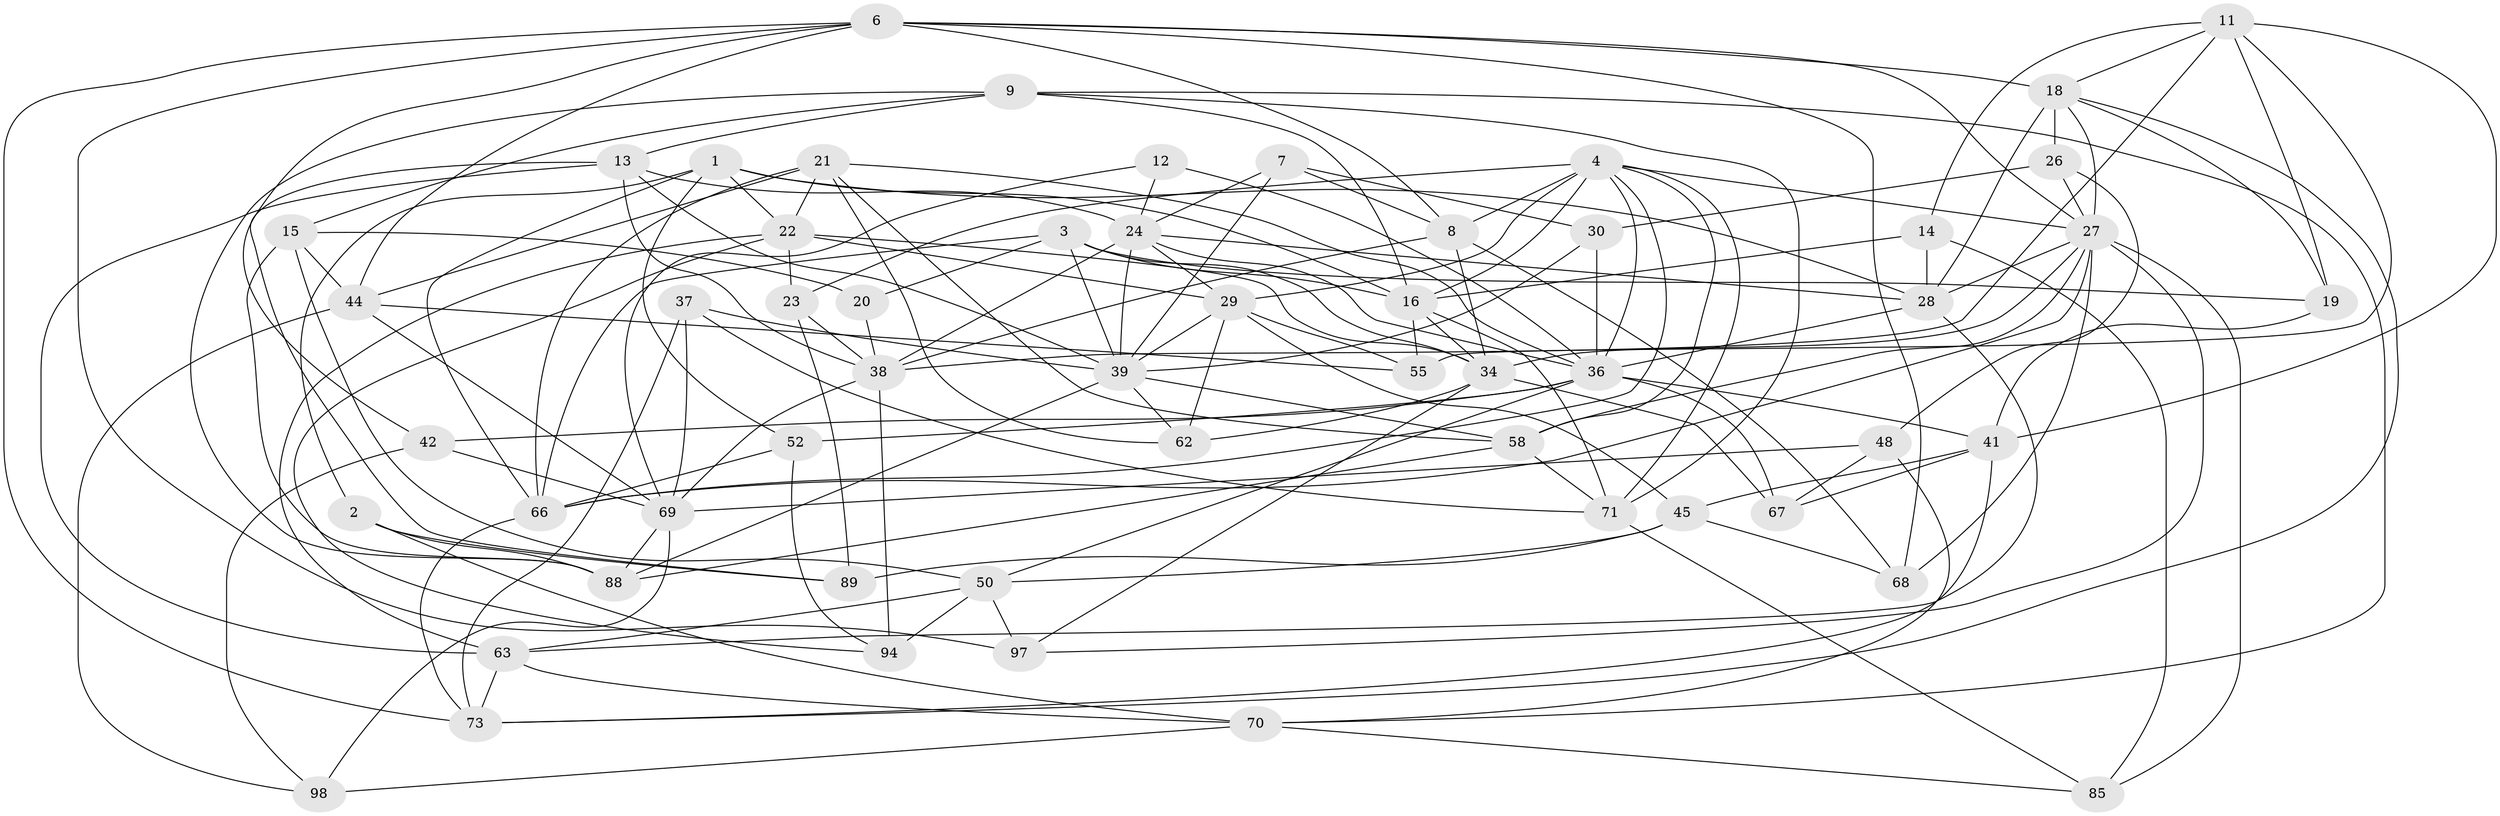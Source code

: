 // original degree distribution, {4: 1.0}
// Generated by graph-tools (version 1.1) at 2025/16/03/09/25 04:16:25]
// undirected, 55 vertices, 158 edges
graph export_dot {
graph [start="1"]
  node [color=gray90,style=filled];
  1 [super="+78"];
  2;
  3 [super="+25"];
  4 [super="+33+74+5"];
  6 [super="+10+31"];
  7;
  8 [super="+53"];
  9 [super="+17"];
  11 [super="+105"];
  12;
  13 [super="+77"];
  14;
  15 [super="+80"];
  16 [super="+35+79"];
  18 [super="+60"];
  19;
  20;
  21 [super="+103"];
  22 [super="+46+59"];
  23;
  24 [super="+64"];
  26;
  27 [super="+106+54+40"];
  28 [super="+32+49"];
  29 [super="+61+57"];
  30;
  34 [super="+84"];
  36 [super="+110+43"];
  37;
  38 [super="+109+93"];
  39 [super="+87+75"];
  41 [super="+51"];
  42;
  44 [super="+56"];
  45 [super="+95"];
  48;
  50 [super="+99"];
  52;
  55;
  58 [super="+76"];
  62;
  63 [super="+86"];
  66 [super="+91"];
  67;
  68;
  69 [super="+72+96"];
  70 [super="+100"];
  71 [super="+104"];
  73 [super="+81"];
  85;
  88 [super="+90"];
  89;
  94;
  97;
  98;
  1 -- 66;
  1 -- 28;
  1 -- 2;
  1 -- 52;
  1 -- 22;
  1 -- 16;
  2 -- 88;
  2 -- 89;
  2 -- 70;
  3 -- 66;
  3 -- 20;
  3 -- 34;
  3 -- 19;
  3 -- 16;
  3 -- 39;
  4 -- 36;
  4 -- 16;
  4 -- 27;
  4 -- 71;
  4 -- 23;
  4 -- 8;
  4 -- 58;
  4 -- 66;
  4 -- 29 [weight=2];
  6 -- 42;
  6 -- 68;
  6 -- 44;
  6 -- 18;
  6 -- 97;
  6 -- 73;
  6 -- 27;
  6 -- 8;
  7 -- 8;
  7 -- 24;
  7 -- 30;
  7 -- 39;
  8 -- 68;
  8 -- 38;
  8 -- 34;
  9 -- 88;
  9 -- 16;
  9 -- 71;
  9 -- 70;
  9 -- 15;
  9 -- 13;
  11 -- 14;
  11 -- 55;
  11 -- 18;
  11 -- 19;
  11 -- 41;
  11 -- 38;
  12 -- 69;
  12 -- 36 [weight=2];
  12 -- 24;
  13 -- 38;
  13 -- 39;
  13 -- 24;
  13 -- 89;
  13 -- 63;
  14 -- 85;
  14 -- 16;
  14 -- 28;
  15 -- 88;
  15 -- 20 [weight=2];
  15 -- 50;
  15 -- 44;
  16 -- 55;
  16 -- 34;
  16 -- 71;
  18 -- 28 [weight=2];
  18 -- 73;
  18 -- 19;
  18 -- 26;
  18 -- 27;
  19 -- 41;
  20 -- 38;
  21 -- 66;
  21 -- 22;
  21 -- 58;
  21 -- 62;
  21 -- 44;
  21 -- 36;
  22 -- 94;
  22 -- 23;
  22 -- 29 [weight=2];
  22 -- 34;
  22 -- 63;
  23 -- 89;
  23 -- 38;
  24 -- 28;
  24 -- 39;
  24 -- 29;
  24 -- 36;
  24 -- 38;
  26 -- 48;
  26 -- 30;
  26 -- 27;
  27 -- 28;
  27 -- 58;
  27 -- 34;
  27 -- 68;
  27 -- 85;
  27 -- 97;
  27 -- 66 [weight=2];
  28 -- 63;
  28 -- 36;
  29 -- 55;
  29 -- 45 [weight=2];
  29 -- 62;
  29 -- 39;
  30 -- 36;
  30 -- 39;
  34 -- 67;
  34 -- 97;
  34 -- 62;
  36 -- 42;
  36 -- 41;
  36 -- 50;
  36 -- 67;
  36 -- 52;
  37 -- 69;
  37 -- 73;
  37 -- 71;
  37 -- 39;
  38 -- 94;
  38 -- 69;
  39 -- 62;
  39 -- 58;
  39 -- 88;
  41 -- 67;
  41 -- 45;
  41 -- 73;
  42 -- 98;
  42 -- 69;
  44 -- 98;
  44 -- 55;
  44 -- 69;
  45 -- 68;
  45 -- 89;
  45 -- 50;
  48 -- 67;
  48 -- 70;
  48 -- 69;
  50 -- 94;
  50 -- 63;
  50 -- 97;
  52 -- 94;
  52 -- 66;
  58 -- 71;
  58 -- 88;
  63 -- 70;
  63 -- 73;
  66 -- 73;
  69 -- 98;
  69 -- 88;
  70 -- 85;
  70 -- 98;
  71 -- 85;
}

